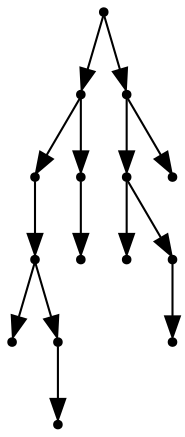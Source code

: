 digraph {
  14 [shape=point];
  7 [shape=point];
  4 [shape=point];
  3 [shape=point];
  0 [shape=point];
  2 [shape=point];
  1 [shape=point];
  6 [shape=point];
  5 [shape=point];
  13 [shape=point];
  11 [shape=point];
  8 [shape=point];
  10 [shape=point];
  9 [shape=point];
  12 [shape=point];
14 -> 7;
7 -> 4;
4 -> 3;
3 -> 0;
3 -> 2;
2 -> 1;
7 -> 6;
6 -> 5;
14 -> 13;
13 -> 11;
11 -> 8;
11 -> 10;
10 -> 9;
13 -> 12;
}
